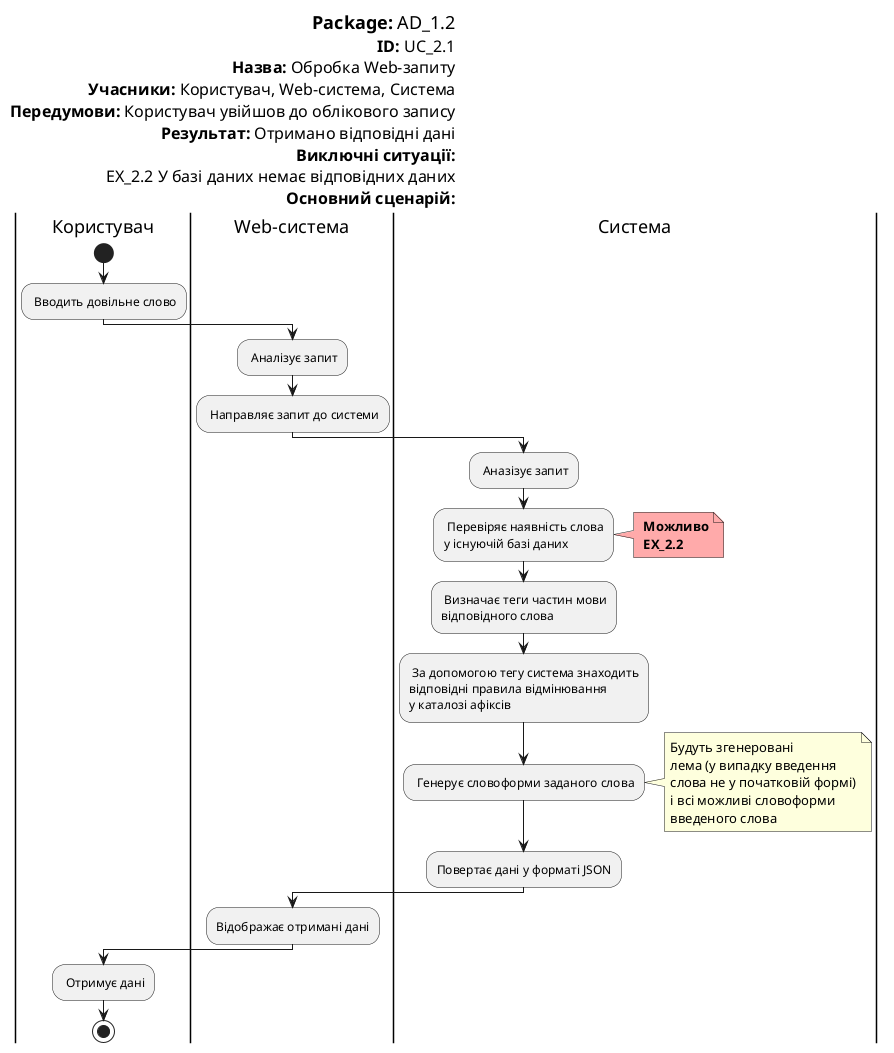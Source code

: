 @startuml
left header
	<font color=000 size=18><b>Package:</b> AD_1.2
	<font color=000 size=16><b>ID:</b> UC_2.1
	<font color=000 size=16><b>Назва:</b> Обробка Web-запиту
	<font color=000 size=16><b>Учасники:</b> Користувач, Web-система, Система
	<font color=000 size=16><b>Передумови:</b> Користувач увійшов до облікового запису
	<font color=000 size=16><b>Результат:</b> Отримано відповідні дані
	<font color=000 size=16><b>Виключні ситуації:</b>
	<font color=000 size=16> EX_2.2 У базі даних немає відповідних даних
	<font color=000 size=16><b>Основний сценарій:</b>
end header

|Користувач|
	start
	: Вводить довільне слово;
|Web-система|
	: Аналізує запит;
	: Направляє запит до системи;
|Система|
	: Аназізує запит;
	: Перевіряє наявність слова 
	у існуючій базі даних;
	
	note right #ffaaaa
		<b> Можливо
		<b> EX_2.2
	end note

	: Визначає теги частин мови
	відповідного слова;
	: За допомогою тегу система знаходить 
	відповідні правила відмінювання 
	у каталозі афіксів;
	: Генерує словоформи заданого слова;
	
	note right 
		Будуть згенеровані 
		лема (у випадку введення
		слова не у початковій формі)
		і всі можливі словоформи
		введеного слова
	end note

	:Повертає дані у форматі JSON;
|Web-система|
	:Відображає отримані дані;
|Користувач|
	: Отримує дані;
	stop;
@enduml